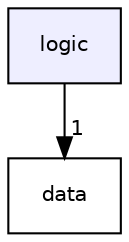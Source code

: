 digraph "logic" {
  compound=true
  node [ fontsize="10", fontname="Helvetica"];
  edge [ labelfontsize="10", labelfontname="Helvetica"];
  dir_0f9694b8de2575528c6c0ae9f79dda65 [shape=box, label="logic", style="filled", fillcolor="#eeeeff", pencolor="black", URL="dir_0f9694b8de2575528c6c0ae9f79dda65.html"];
  dir_472fafaf0f039b9e6b043966c1ef7dbf [shape=box label="data" URL="dir_472fafaf0f039b9e6b043966c1ef7dbf.html"];
  dir_0f9694b8de2575528c6c0ae9f79dda65->dir_472fafaf0f039b9e6b043966c1ef7dbf [headlabel="1", labeldistance=1.5 headhref="dir_000002_000000.html"];
}

